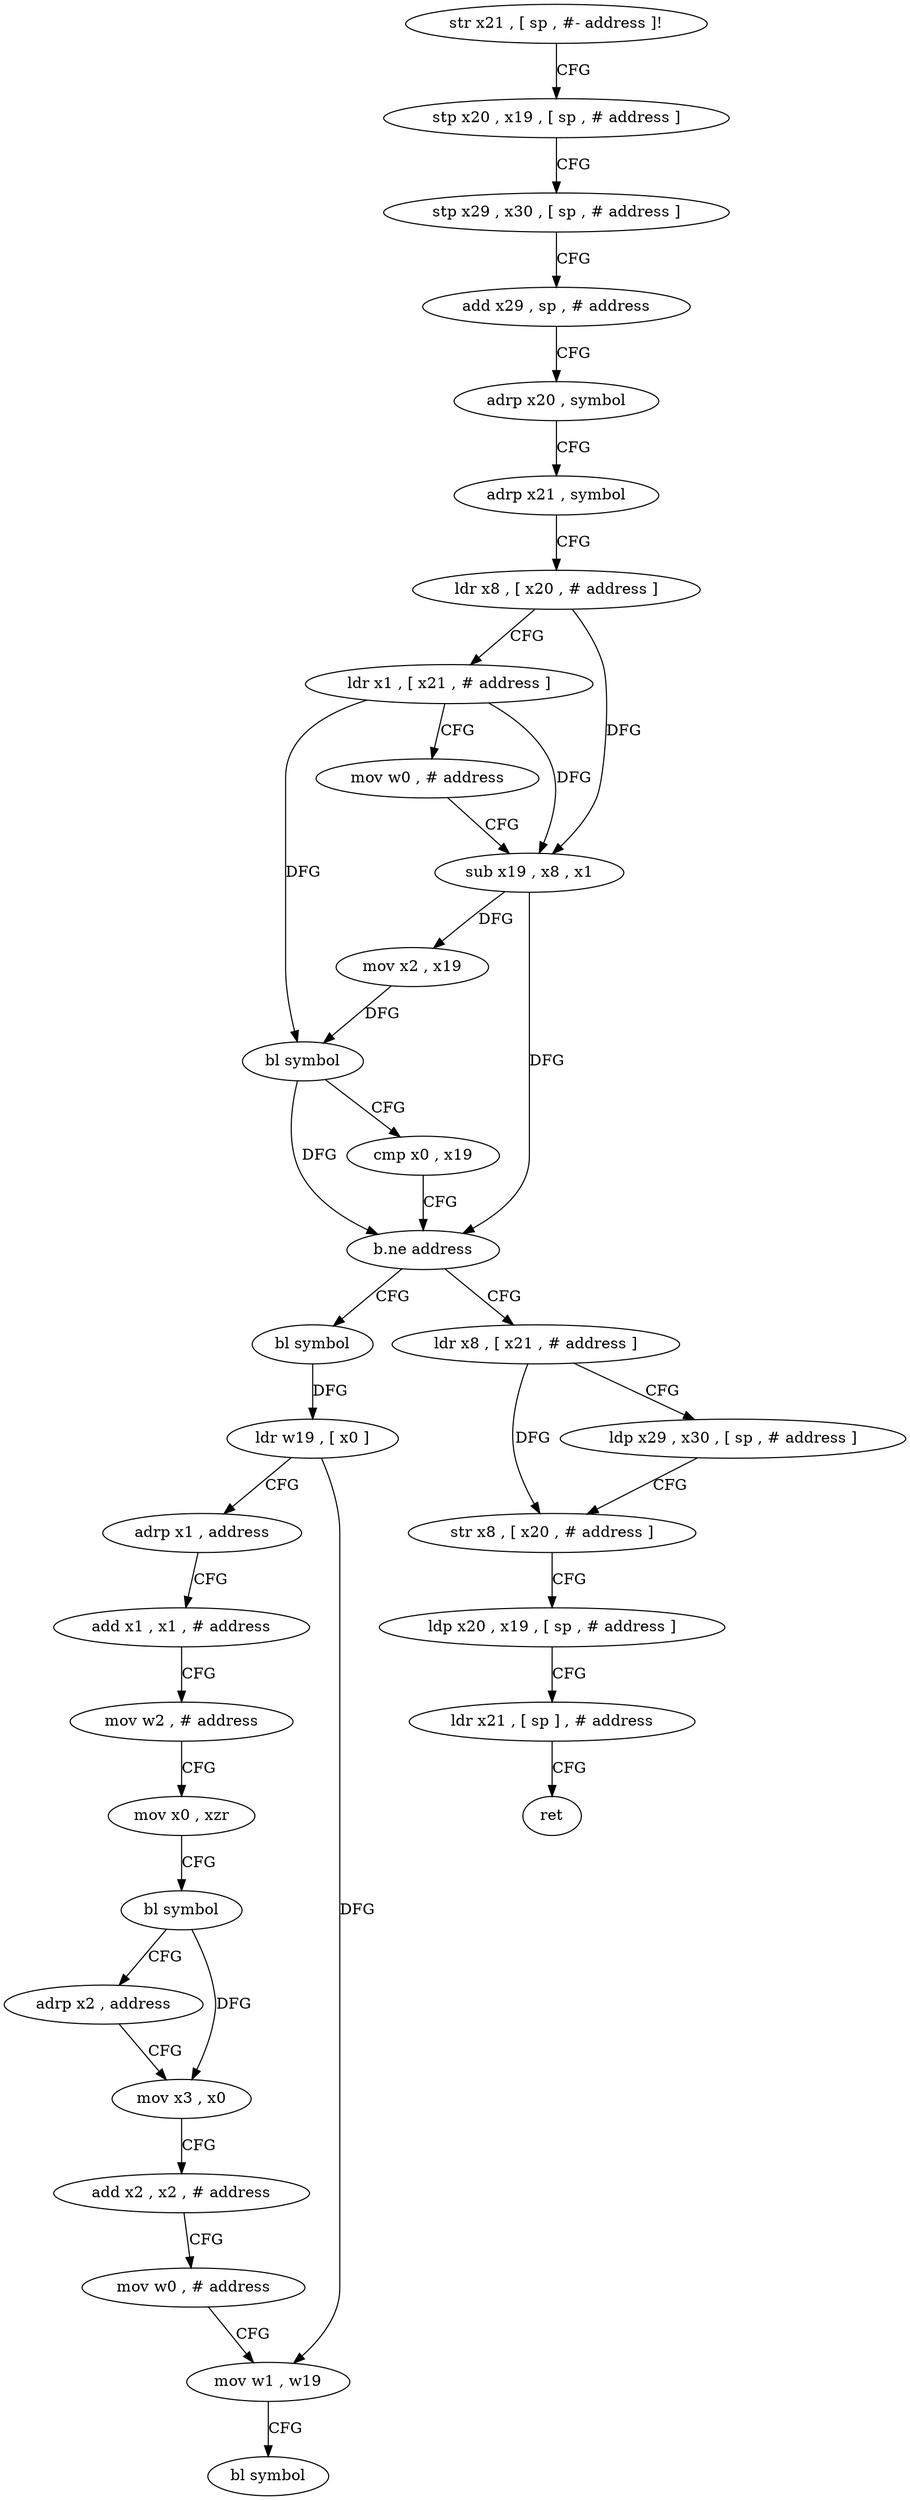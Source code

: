 digraph "func" {
"4201668" [label = "str x21 , [ sp , #- address ]!" ]
"4201672" [label = "stp x20 , x19 , [ sp , # address ]" ]
"4201676" [label = "stp x29 , x30 , [ sp , # address ]" ]
"4201680" [label = "add x29 , sp , # address" ]
"4201684" [label = "adrp x20 , symbol" ]
"4201688" [label = "adrp x21 , symbol" ]
"4201692" [label = "ldr x8 , [ x20 , # address ]" ]
"4201696" [label = "ldr x1 , [ x21 , # address ]" ]
"4201700" [label = "mov w0 , # address" ]
"4201704" [label = "sub x19 , x8 , x1" ]
"4201708" [label = "mov x2 , x19" ]
"4201712" [label = "bl symbol" ]
"4201716" [label = "cmp x0 , x19" ]
"4201720" [label = "b.ne address" ]
"4201748" [label = "bl symbol" ]
"4201724" [label = "ldr x8 , [ x21 , # address ]" ]
"4201752" [label = "ldr w19 , [ x0 ]" ]
"4201756" [label = "adrp x1 , address" ]
"4201760" [label = "add x1 , x1 , # address" ]
"4201764" [label = "mov w2 , # address" ]
"4201768" [label = "mov x0 , xzr" ]
"4201772" [label = "bl symbol" ]
"4201776" [label = "adrp x2 , address" ]
"4201780" [label = "mov x3 , x0" ]
"4201784" [label = "add x2 , x2 , # address" ]
"4201788" [label = "mov w0 , # address" ]
"4201792" [label = "mov w1 , w19" ]
"4201796" [label = "bl symbol" ]
"4201728" [label = "ldp x29 , x30 , [ sp , # address ]" ]
"4201732" [label = "str x8 , [ x20 , # address ]" ]
"4201736" [label = "ldp x20 , x19 , [ sp , # address ]" ]
"4201740" [label = "ldr x21 , [ sp ] , # address" ]
"4201744" [label = "ret" ]
"4201668" -> "4201672" [ label = "CFG" ]
"4201672" -> "4201676" [ label = "CFG" ]
"4201676" -> "4201680" [ label = "CFG" ]
"4201680" -> "4201684" [ label = "CFG" ]
"4201684" -> "4201688" [ label = "CFG" ]
"4201688" -> "4201692" [ label = "CFG" ]
"4201692" -> "4201696" [ label = "CFG" ]
"4201692" -> "4201704" [ label = "DFG" ]
"4201696" -> "4201700" [ label = "CFG" ]
"4201696" -> "4201704" [ label = "DFG" ]
"4201696" -> "4201712" [ label = "DFG" ]
"4201700" -> "4201704" [ label = "CFG" ]
"4201704" -> "4201708" [ label = "DFG" ]
"4201704" -> "4201720" [ label = "DFG" ]
"4201708" -> "4201712" [ label = "DFG" ]
"4201712" -> "4201716" [ label = "CFG" ]
"4201712" -> "4201720" [ label = "DFG" ]
"4201716" -> "4201720" [ label = "CFG" ]
"4201720" -> "4201748" [ label = "CFG" ]
"4201720" -> "4201724" [ label = "CFG" ]
"4201748" -> "4201752" [ label = "DFG" ]
"4201724" -> "4201728" [ label = "CFG" ]
"4201724" -> "4201732" [ label = "DFG" ]
"4201752" -> "4201756" [ label = "CFG" ]
"4201752" -> "4201792" [ label = "DFG" ]
"4201756" -> "4201760" [ label = "CFG" ]
"4201760" -> "4201764" [ label = "CFG" ]
"4201764" -> "4201768" [ label = "CFG" ]
"4201768" -> "4201772" [ label = "CFG" ]
"4201772" -> "4201776" [ label = "CFG" ]
"4201772" -> "4201780" [ label = "DFG" ]
"4201776" -> "4201780" [ label = "CFG" ]
"4201780" -> "4201784" [ label = "CFG" ]
"4201784" -> "4201788" [ label = "CFG" ]
"4201788" -> "4201792" [ label = "CFG" ]
"4201792" -> "4201796" [ label = "CFG" ]
"4201728" -> "4201732" [ label = "CFG" ]
"4201732" -> "4201736" [ label = "CFG" ]
"4201736" -> "4201740" [ label = "CFG" ]
"4201740" -> "4201744" [ label = "CFG" ]
}
